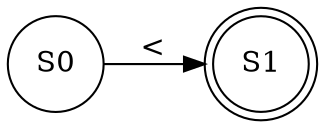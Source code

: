 digraph finite_state_machine {
	rankdir=LR;
node [shape = doublecircle]; S1;
node [shape = circle];
S0->S1 [label = "<"]; 
}